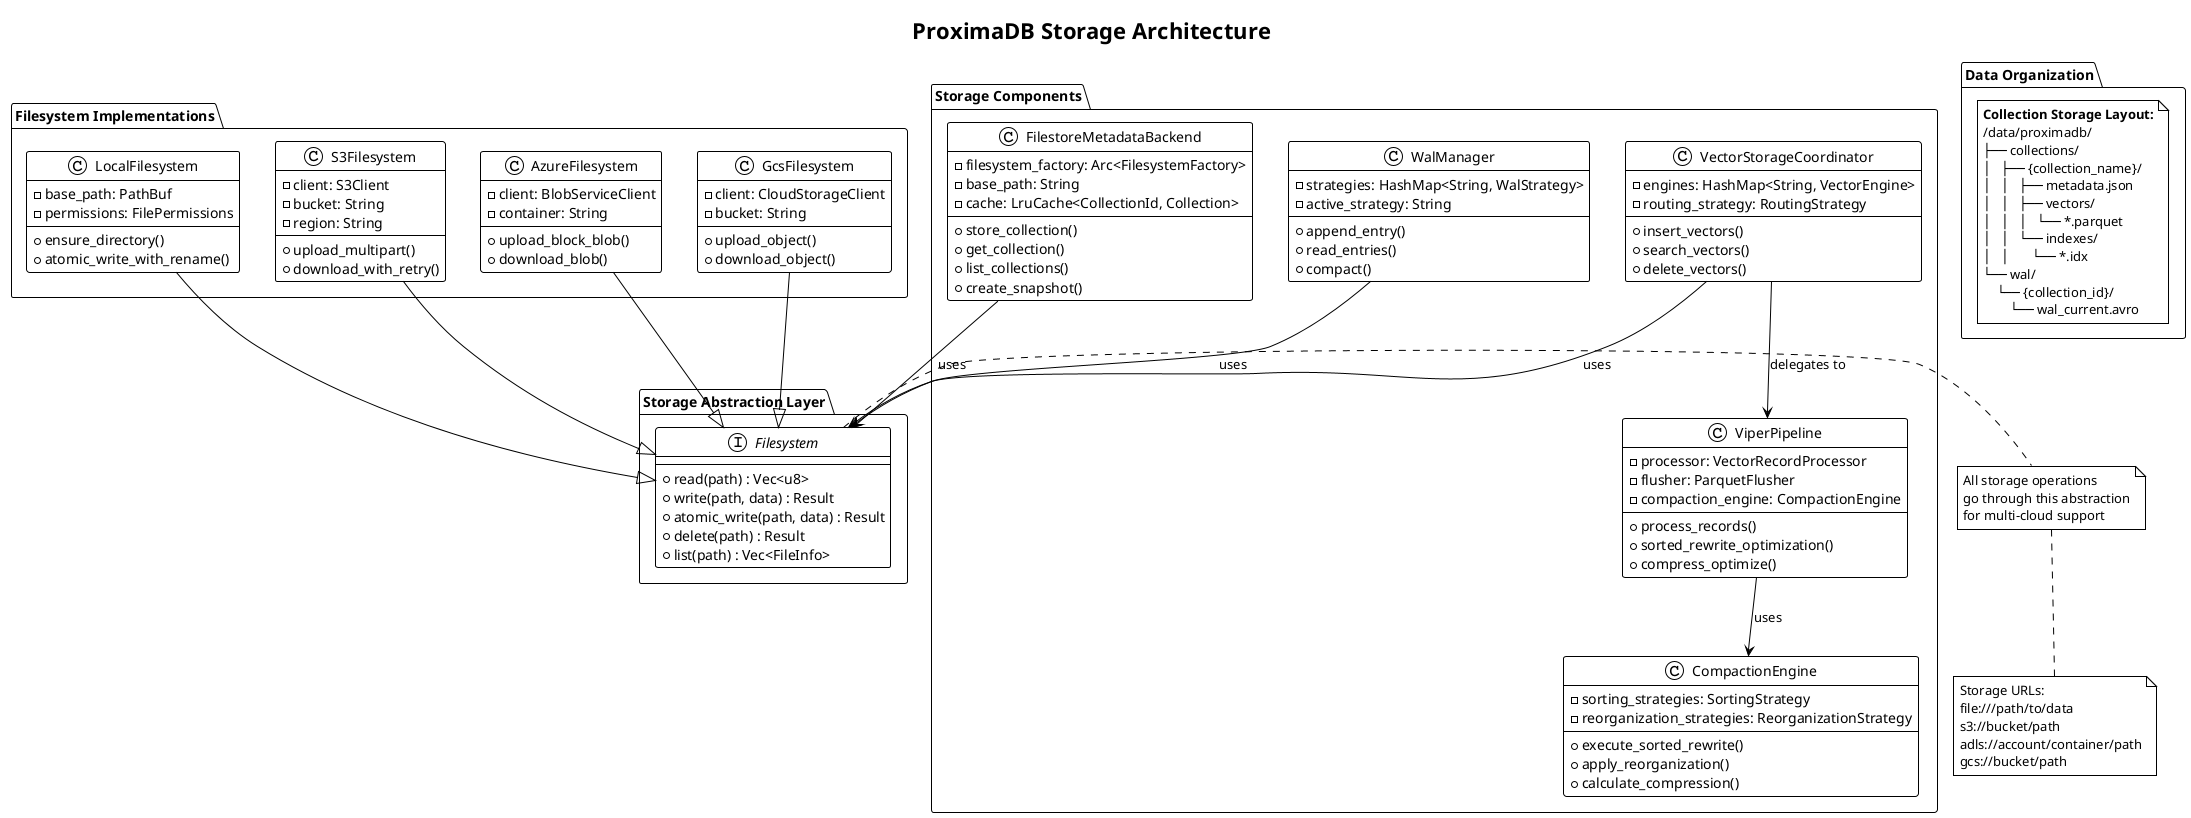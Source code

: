 @startuml Storage Architecture
!theme plain
title ProximaDB Storage Architecture

package "Storage Abstraction Layer" {
  interface "Filesystem" {
    +read(path) : Vec<u8>
    +write(path, data) : Result
    +atomic_write(path, data) : Result
    +delete(path) : Result
    +list(path) : Vec<FileInfo>
  }
}

package "Filesystem Implementations" {
  class "LocalFilesystem" {
    -base_path: PathBuf
    -permissions: FilePermissions
    +ensure_directory()
    +atomic_write_with_rename()
  }
  
  class "S3Filesystem" {
    -client: S3Client
    -bucket: String
    -region: String
    +upload_multipart()
    +download_with_retry()
  }
  
  class "AzureFilesystem" {
    -client: BlobServiceClient
    -container: String
    +upload_block_blob()
    +download_blob()
  }
  
  class "GcsFilesystem" {
    -client: CloudStorageClient
    -bucket: String
    +upload_object()
    +download_object()
  }
}

package "Storage Components" {
  class "FilestoreMetadataBackend" {
    -filesystem_factory: Arc<FilesystemFactory>
    -base_path: String
    -cache: LruCache<CollectionId, Collection>
    +store_collection()
    +get_collection()
    +list_collections()
    +create_snapshot()
  }
  
  class "WalManager" {
    -strategies: HashMap<String, WalStrategy>
    -active_strategy: String
    +append_entry()
    +read_entries()
    +compact()
  }
  
  class "VectorStorageCoordinator" {
    -engines: HashMap<String, VectorEngine>
    -routing_strategy: RoutingStrategy
    +insert_vectors()
    +search_vectors()
    +delete_vectors()
  }
  
  class "ViperPipeline" {
    -processor: VectorRecordProcessor
    -flusher: ParquetFlusher
    -compaction_engine: CompactionEngine
    +process_records()
    +sorted_rewrite_optimization()
    +compress_optimize()
  }
  
  class "CompactionEngine" {
    -sorting_strategies: SortingStrategy
    -reorganization_strategies: ReorganizationStrategy
    +execute_sorted_rewrite()
    +apply_reorganization()
    +calculate_compression()
  }
}

package "Data Organization" {
  note as N1
    <b>Collection Storage Layout:</b>
    /data/proximadb/
    ├── collections/
    │   ├── {collection_name}/
    │   │   ├── metadata.json
    │   │   ├── vectors/
    │   │   │   └── *.parquet
    │   │   └── indexes/
    │   │       └── *.idx
    └── wal/
        └── {collection_id}/
            └── wal_current.avro
  end note
}

' Inheritance
LocalFilesystem --|> Filesystem
S3Filesystem --|> Filesystem
AzureFilesystem --|> Filesystem
GcsFilesystem --|> Filesystem

' Usage
FilestoreMetadataBackend --> Filesystem : uses
WalManager --> Filesystem : uses
VectorStorageCoordinator --> Filesystem : uses
VectorStorageCoordinator --> ViperPipeline : delegates to
ViperPipeline --> CompactionEngine : uses

note right of Filesystem : All storage operations\ngo through this abstraction\nfor multi-cloud support

note bottom : Storage URLs:\nfile:///path/to/data\ns3://bucket/path\nadls://account/container/path\ngcs://bucket/path

@enduml